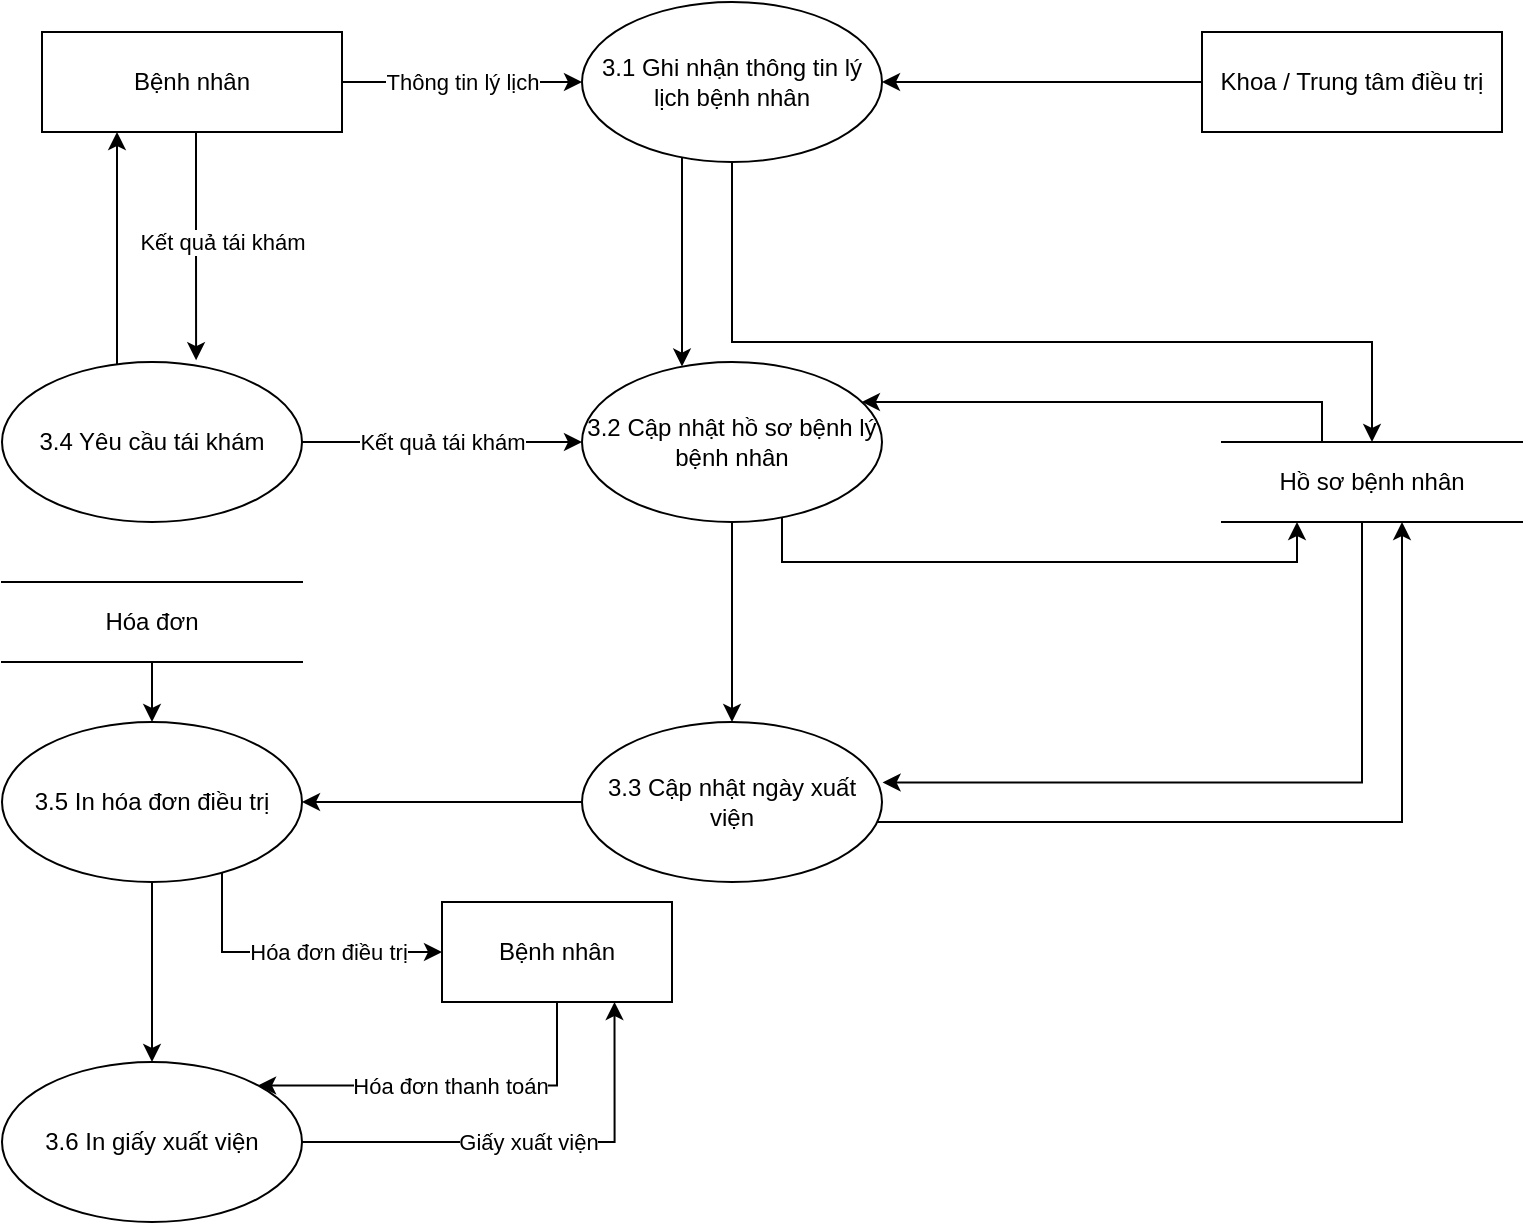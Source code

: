 <mxfile version="13.10.0" type="github">
  <diagram id="2405wJ3sSz2FnLK-L2Kb" name="Page-1">
    <mxGraphModel dx="1019" dy="519" grid="1" gridSize="10" guides="1" tooltips="1" connect="1" arrows="1" fold="1" page="1" pageScale="1" pageWidth="850" pageHeight="1100" math="0" shadow="0">
      <root>
        <mxCell id="0" />
        <mxCell id="1" parent="0" />
        <mxCell id="DbfD-DtE0sevARXXJMPS-3" value="Thông tin lý lịch" style="edgeStyle=orthogonalEdgeStyle;rounded=0;orthogonalLoop=1;jettySize=auto;html=1;exitX=1;exitY=0.5;exitDx=0;exitDy=0;entryX=0;entryY=0.5;entryDx=0;entryDy=0;" parent="1" source="DbfD-DtE0sevARXXJMPS-1" target="DbfD-DtE0sevARXXJMPS-2" edge="1">
          <mxGeometry relative="1" as="geometry" />
        </mxCell>
        <mxCell id="DbfD-DtE0sevARXXJMPS-25" value="Kết quả tái khám" style="edgeStyle=orthogonalEdgeStyle;rounded=0;orthogonalLoop=1;jettySize=auto;html=1;entryX=0.647;entryY=-0.011;entryDx=0;entryDy=0;entryPerimeter=0;" parent="1" source="DbfD-DtE0sevARXXJMPS-1" target="DbfD-DtE0sevARXXJMPS-15" edge="1">
          <mxGeometry x="-0.036" y="13" relative="1" as="geometry">
            <mxPoint as="offset" />
            <mxPoint x="145" y="200" as="targetPoint" />
            <Array as="points">
              <mxPoint x="147" y="170" />
              <mxPoint x="147" y="170" />
            </Array>
          </mxGeometry>
        </mxCell>
        <mxCell id="DbfD-DtE0sevARXXJMPS-1" value="Bệnh nhân" style="rounded=0;whiteSpace=wrap;html=1;" parent="1" vertex="1">
          <mxGeometry x="70" y="75" width="150" height="50" as="geometry" />
        </mxCell>
        <mxCell id="DbfD-DtE0sevARXXJMPS-5" style="edgeStyle=orthogonalEdgeStyle;rounded=0;orthogonalLoop=1;jettySize=auto;html=1;entryX=0.5;entryY=0;entryDx=0;entryDy=0;" parent="1" source="DbfD-DtE0sevARXXJMPS-2" target="DbfD-DtE0sevARXXJMPS-4" edge="1">
          <mxGeometry relative="1" as="geometry">
            <mxPoint x="720" y="120" as="targetPoint" />
            <Array as="points">
              <mxPoint x="415" y="230" />
              <mxPoint x="735" y="230" />
            </Array>
          </mxGeometry>
        </mxCell>
        <mxCell id="DbfD-DtE0sevARXXJMPS-7" style="edgeStyle=orthogonalEdgeStyle;rounded=0;orthogonalLoop=1;jettySize=auto;html=1;" parent="1" source="DbfD-DtE0sevARXXJMPS-2" target="DbfD-DtE0sevARXXJMPS-6" edge="1">
          <mxGeometry relative="1" as="geometry">
            <Array as="points">
              <mxPoint x="390" y="200" />
              <mxPoint x="390" y="200" />
            </Array>
          </mxGeometry>
        </mxCell>
        <mxCell id="DbfD-DtE0sevARXXJMPS-2" value="3.1 Ghi nhận thông tin lý lịch bệnh nhân" style="ellipse;whiteSpace=wrap;html=1;" parent="1" vertex="1">
          <mxGeometry x="340" y="60" width="150" height="80" as="geometry" />
        </mxCell>
        <mxCell id="DbfD-DtE0sevARXXJMPS-8" style="edgeStyle=orthogonalEdgeStyle;rounded=0;orthogonalLoop=1;jettySize=auto;html=1;" parent="1" source="DbfD-DtE0sevARXXJMPS-4" target="DbfD-DtE0sevARXXJMPS-6" edge="1">
          <mxGeometry relative="1" as="geometry">
            <Array as="points">
              <mxPoint x="710" y="260" />
            </Array>
          </mxGeometry>
        </mxCell>
        <mxCell id="DbfD-DtE0sevARXXJMPS-13" style="edgeStyle=orthogonalEdgeStyle;rounded=0;orthogonalLoop=1;jettySize=auto;html=1;entryX=1.002;entryY=0.378;entryDx=0;entryDy=0;entryPerimeter=0;" parent="1" source="DbfD-DtE0sevARXXJMPS-4" target="DbfD-DtE0sevARXXJMPS-10" edge="1">
          <mxGeometry relative="1" as="geometry">
            <Array as="points">
              <mxPoint x="730" y="450" />
            </Array>
            <mxPoint x="540" y="380" as="targetPoint" />
          </mxGeometry>
        </mxCell>
        <mxCell id="DbfD-DtE0sevARXXJMPS-4" value="Hồ sơ bệnh nhân" style="shape=partialRectangle;whiteSpace=wrap;html=1;left=0;right=0;fillColor=none;" parent="1" vertex="1">
          <mxGeometry x="660" y="280" width="150" height="40" as="geometry" />
        </mxCell>
        <mxCell id="DbfD-DtE0sevARXXJMPS-11" style="edgeStyle=orthogonalEdgeStyle;rounded=0;orthogonalLoop=1;jettySize=auto;html=1;entryX=0.5;entryY=0;entryDx=0;entryDy=0;" parent="1" source="DbfD-DtE0sevARXXJMPS-6" target="DbfD-DtE0sevARXXJMPS-10" edge="1">
          <mxGeometry relative="1" as="geometry" />
        </mxCell>
        <mxCell id="DbfD-DtE0sevARXXJMPS-12" style="edgeStyle=orthogonalEdgeStyle;rounded=0;orthogonalLoop=1;jettySize=auto;html=1;exitX=1;exitY=1;exitDx=0;exitDy=0;entryX=0.25;entryY=1;entryDx=0;entryDy=0;" parent="1" source="DbfD-DtE0sevARXXJMPS-6" target="DbfD-DtE0sevARXXJMPS-4" edge="1">
          <mxGeometry relative="1" as="geometry">
            <Array as="points">
              <mxPoint x="440" y="308" />
              <mxPoint x="440" y="340" />
              <mxPoint x="698" y="340" />
            </Array>
          </mxGeometry>
        </mxCell>
        <mxCell id="DbfD-DtE0sevARXXJMPS-6" value="3.2 Cập nhật hồ sơ bệnh lý bệnh nhân" style="ellipse;whiteSpace=wrap;html=1;" parent="1" vertex="1">
          <mxGeometry x="340" y="240" width="150" height="80" as="geometry" />
        </mxCell>
        <mxCell id="DbfD-DtE0sevARXXJMPS-14" style="edgeStyle=orthogonalEdgeStyle;rounded=0;orthogonalLoop=1;jettySize=auto;html=1;" parent="1" source="DbfD-DtE0sevARXXJMPS-10" target="DbfD-DtE0sevARXXJMPS-4" edge="1">
          <mxGeometry relative="1" as="geometry">
            <Array as="points">
              <mxPoint x="750" y="470" />
            </Array>
          </mxGeometry>
        </mxCell>
        <mxCell id="lIgYYnVDVKHy6cjHVC_9-3" style="edgeStyle=orthogonalEdgeStyle;rounded=0;orthogonalLoop=1;jettySize=auto;html=1;" edge="1" parent="1" source="DbfD-DtE0sevARXXJMPS-10" target="DbfD-DtE0sevARXXJMPS-17">
          <mxGeometry relative="1" as="geometry" />
        </mxCell>
        <mxCell id="DbfD-DtE0sevARXXJMPS-10" value="3.3 Cập nhật ngày xuất viện" style="ellipse;whiteSpace=wrap;html=1;" parent="1" vertex="1">
          <mxGeometry x="340" y="420" width="150" height="80" as="geometry" />
        </mxCell>
        <mxCell id="DbfD-DtE0sevARXXJMPS-24" style="edgeStyle=orthogonalEdgeStyle;rounded=0;orthogonalLoop=1;jettySize=auto;html=1;entryX=0.25;entryY=1;entryDx=0;entryDy=0;" parent="1" source="DbfD-DtE0sevARXXJMPS-15" target="DbfD-DtE0sevARXXJMPS-1" edge="1">
          <mxGeometry relative="1" as="geometry">
            <Array as="points">
              <mxPoint x="108" y="220" />
            </Array>
            <mxPoint x="95" y="170" as="targetPoint" />
          </mxGeometry>
        </mxCell>
        <mxCell id="DbfD-DtE0sevARXXJMPS-26" value="Kết quả tái khám" style="edgeStyle=orthogonalEdgeStyle;rounded=0;orthogonalLoop=1;jettySize=auto;html=1;" parent="1" source="DbfD-DtE0sevARXXJMPS-15" target="DbfD-DtE0sevARXXJMPS-6" edge="1">
          <mxGeometry relative="1" as="geometry" />
        </mxCell>
        <mxCell id="DbfD-DtE0sevARXXJMPS-15" value="3.4 Yêu cầu tái khám" style="ellipse;whiteSpace=wrap;html=1;" parent="1" vertex="1">
          <mxGeometry x="50" y="240" width="150" height="80" as="geometry" />
        </mxCell>
        <mxCell id="DbfD-DtE0sevARXXJMPS-22" style="edgeStyle=orthogonalEdgeStyle;rounded=0;orthogonalLoop=1;jettySize=auto;html=1;entryX=0;entryY=0.5;entryDx=0;entryDy=0;" parent="1" source="DbfD-DtE0sevARXXJMPS-17" target="DbfD-DtE0sevARXXJMPS-21" edge="1">
          <mxGeometry relative="1" as="geometry">
            <Array as="points">
              <mxPoint x="160" y="535" />
            </Array>
            <mxPoint x="120" y="580" as="targetPoint" />
          </mxGeometry>
        </mxCell>
        <mxCell id="DbfD-DtE0sevARXXJMPS-30" value="Hóa đơn điều trị" style="edgeLabel;html=1;align=center;verticalAlign=middle;resizable=0;points=[];" parent="DbfD-DtE0sevARXXJMPS-22" vertex="1" connectable="0">
          <mxGeometry x="0.036" y="2" relative="1" as="geometry">
            <mxPoint x="14.62" y="2" as="offset" />
          </mxGeometry>
        </mxCell>
        <mxCell id="lIgYYnVDVKHy6cjHVC_9-6" style="edgeStyle=orthogonalEdgeStyle;rounded=0;orthogonalLoop=1;jettySize=auto;html=1;" edge="1" parent="1" source="DbfD-DtE0sevARXXJMPS-17">
          <mxGeometry relative="1" as="geometry">
            <mxPoint x="125" y="590" as="targetPoint" />
          </mxGeometry>
        </mxCell>
        <mxCell id="DbfD-DtE0sevARXXJMPS-17" value="3.5 In hóa đơn điều trị" style="ellipse;whiteSpace=wrap;html=1;" parent="1" vertex="1">
          <mxGeometry x="50" y="420" width="150" height="80" as="geometry" />
        </mxCell>
        <mxCell id="lIgYYnVDVKHy6cjHVC_9-9" value="Hóa đơn thanh toán" style="edgeStyle=orthogonalEdgeStyle;rounded=0;orthogonalLoop=1;jettySize=auto;html=1;entryX=1;entryY=0;entryDx=0;entryDy=0;" edge="1" parent="1" source="DbfD-DtE0sevARXXJMPS-21" target="lIgYYnVDVKHy6cjHVC_9-7">
          <mxGeometry relative="1" as="geometry">
            <Array as="points">
              <mxPoint x="328" y="602" />
            </Array>
          </mxGeometry>
        </mxCell>
        <mxCell id="DbfD-DtE0sevARXXJMPS-21" value="Bệnh nhân" style="rounded=0;whiteSpace=wrap;html=1;" parent="1" vertex="1">
          <mxGeometry x="270" y="510" width="115" height="50" as="geometry" />
        </mxCell>
        <mxCell id="lIgYYnVDVKHy6cjHVC_9-2" style="edgeStyle=orthogonalEdgeStyle;rounded=0;orthogonalLoop=1;jettySize=auto;html=1;entryX=1;entryY=0.5;entryDx=0;entryDy=0;" edge="1" parent="1" source="lIgYYnVDVKHy6cjHVC_9-1" target="DbfD-DtE0sevARXXJMPS-2">
          <mxGeometry relative="1" as="geometry" />
        </mxCell>
        <mxCell id="lIgYYnVDVKHy6cjHVC_9-1" value="Khoa / Trung tâm điều trị" style="rounded=0;whiteSpace=wrap;html=1;" vertex="1" parent="1">
          <mxGeometry x="650" y="75" width="150" height="50" as="geometry" />
        </mxCell>
        <mxCell id="lIgYYnVDVKHy6cjHVC_9-5" style="edgeStyle=orthogonalEdgeStyle;rounded=0;orthogonalLoop=1;jettySize=auto;html=1;entryX=0.5;entryY=0;entryDx=0;entryDy=0;" edge="1" parent="1" source="lIgYYnVDVKHy6cjHVC_9-4" target="DbfD-DtE0sevARXXJMPS-17">
          <mxGeometry relative="1" as="geometry" />
        </mxCell>
        <mxCell id="lIgYYnVDVKHy6cjHVC_9-4" value="Hóa đơn" style="shape=partialRectangle;whiteSpace=wrap;html=1;left=0;right=0;fillColor=none;" vertex="1" parent="1">
          <mxGeometry x="50" y="350" width="150" height="40" as="geometry" />
        </mxCell>
        <mxCell id="lIgYYnVDVKHy6cjHVC_9-8" value="Giấy xuất viện" style="edgeStyle=orthogonalEdgeStyle;rounded=0;orthogonalLoop=1;jettySize=auto;html=1;entryX=0.75;entryY=1;entryDx=0;entryDy=0;" edge="1" parent="1" source="lIgYYnVDVKHy6cjHVC_9-7" target="DbfD-DtE0sevARXXJMPS-21">
          <mxGeometry relative="1" as="geometry" />
        </mxCell>
        <mxCell id="lIgYYnVDVKHy6cjHVC_9-7" value="3.6 In giấy xuất viện" style="ellipse;whiteSpace=wrap;html=1;" vertex="1" parent="1">
          <mxGeometry x="50" y="590" width="150" height="80" as="geometry" />
        </mxCell>
      </root>
    </mxGraphModel>
  </diagram>
</mxfile>

